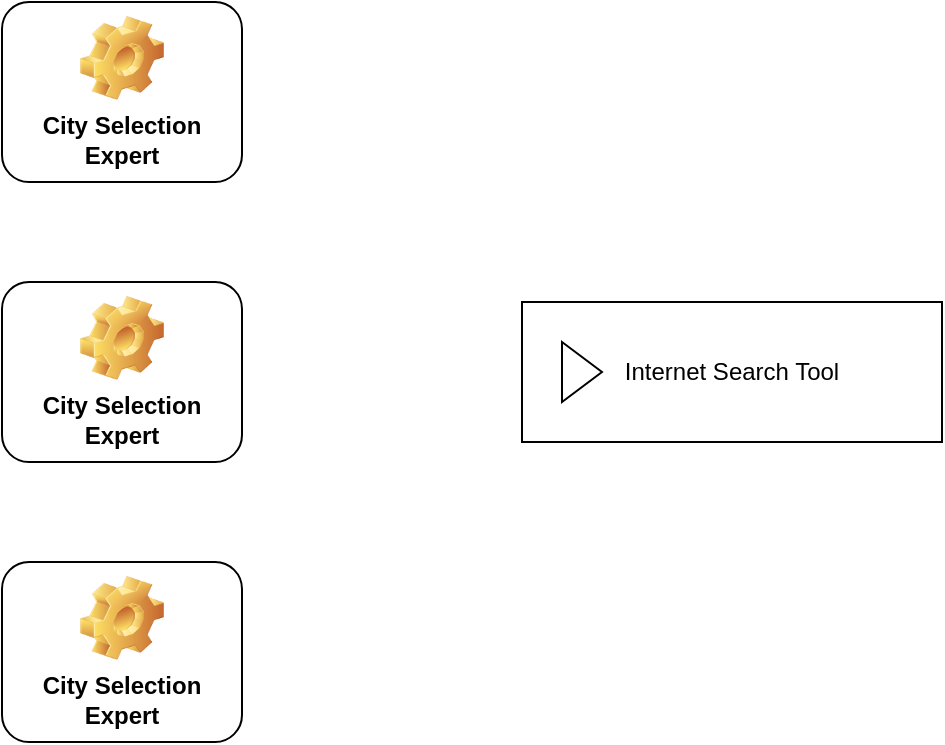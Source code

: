 <mxfile version="26.0.10">
  <diagram name="Page-1" id="msAcxuhW6WfLhmKHOhw2">
    <mxGraphModel dx="1221" dy="725" grid="1" gridSize="10" guides="1" tooltips="1" connect="1" arrows="1" fold="1" page="1" pageScale="1" pageWidth="850" pageHeight="1100" math="0" shadow="0">
      <root>
        <mxCell id="0" />
        <mxCell id="1" parent="0" />
        <mxCell id="RjLOwRKGQmy644Ijz_wS-1" value="City Selection Expert" style="label;whiteSpace=wrap;html=1;align=center;verticalAlign=bottom;spacingLeft=0;spacingBottom=4;imageAlign=center;imageVerticalAlign=top;image=img/clipart/Gear_128x128.png;" parent="1" vertex="1">
          <mxGeometry x="300" y="120" width="120" height="90" as="geometry" />
        </mxCell>
        <mxCell id="RjLOwRKGQmy644Ijz_wS-3" value="Internet Search Tool" style="html=1;whiteSpace=wrap;container=1;recursiveResize=0;collapsible=0;" parent="1" vertex="1">
          <mxGeometry x="560" y="270" width="210" height="70" as="geometry" />
        </mxCell>
        <mxCell id="RjLOwRKGQmy644Ijz_wS-4" value="" style="triangle;html=1;whiteSpace=wrap;" parent="RjLOwRKGQmy644Ijz_wS-3" vertex="1">
          <mxGeometry x="20" y="20" width="20" height="30" as="geometry" />
        </mxCell>
        <mxCell id="RjLOwRKGQmy644Ijz_wS-5" value="City Selection Expert" style="label;whiteSpace=wrap;html=1;align=center;verticalAlign=bottom;spacingLeft=0;spacingBottom=4;imageAlign=center;imageVerticalAlign=top;image=img/clipart/Gear_128x128.png;" parent="1" vertex="1">
          <mxGeometry x="300" y="260" width="120" height="90" as="geometry" />
        </mxCell>
        <mxCell id="RjLOwRKGQmy644Ijz_wS-6" value="City Selection Expert" style="label;whiteSpace=wrap;html=1;align=center;verticalAlign=bottom;spacingLeft=0;spacingBottom=4;imageAlign=center;imageVerticalAlign=top;image=img/clipart/Gear_128x128.png;" parent="1" vertex="1">
          <mxGeometry x="300" y="400" width="120" height="90" as="geometry" />
        </mxCell>
      </root>
    </mxGraphModel>
  </diagram>
</mxfile>

